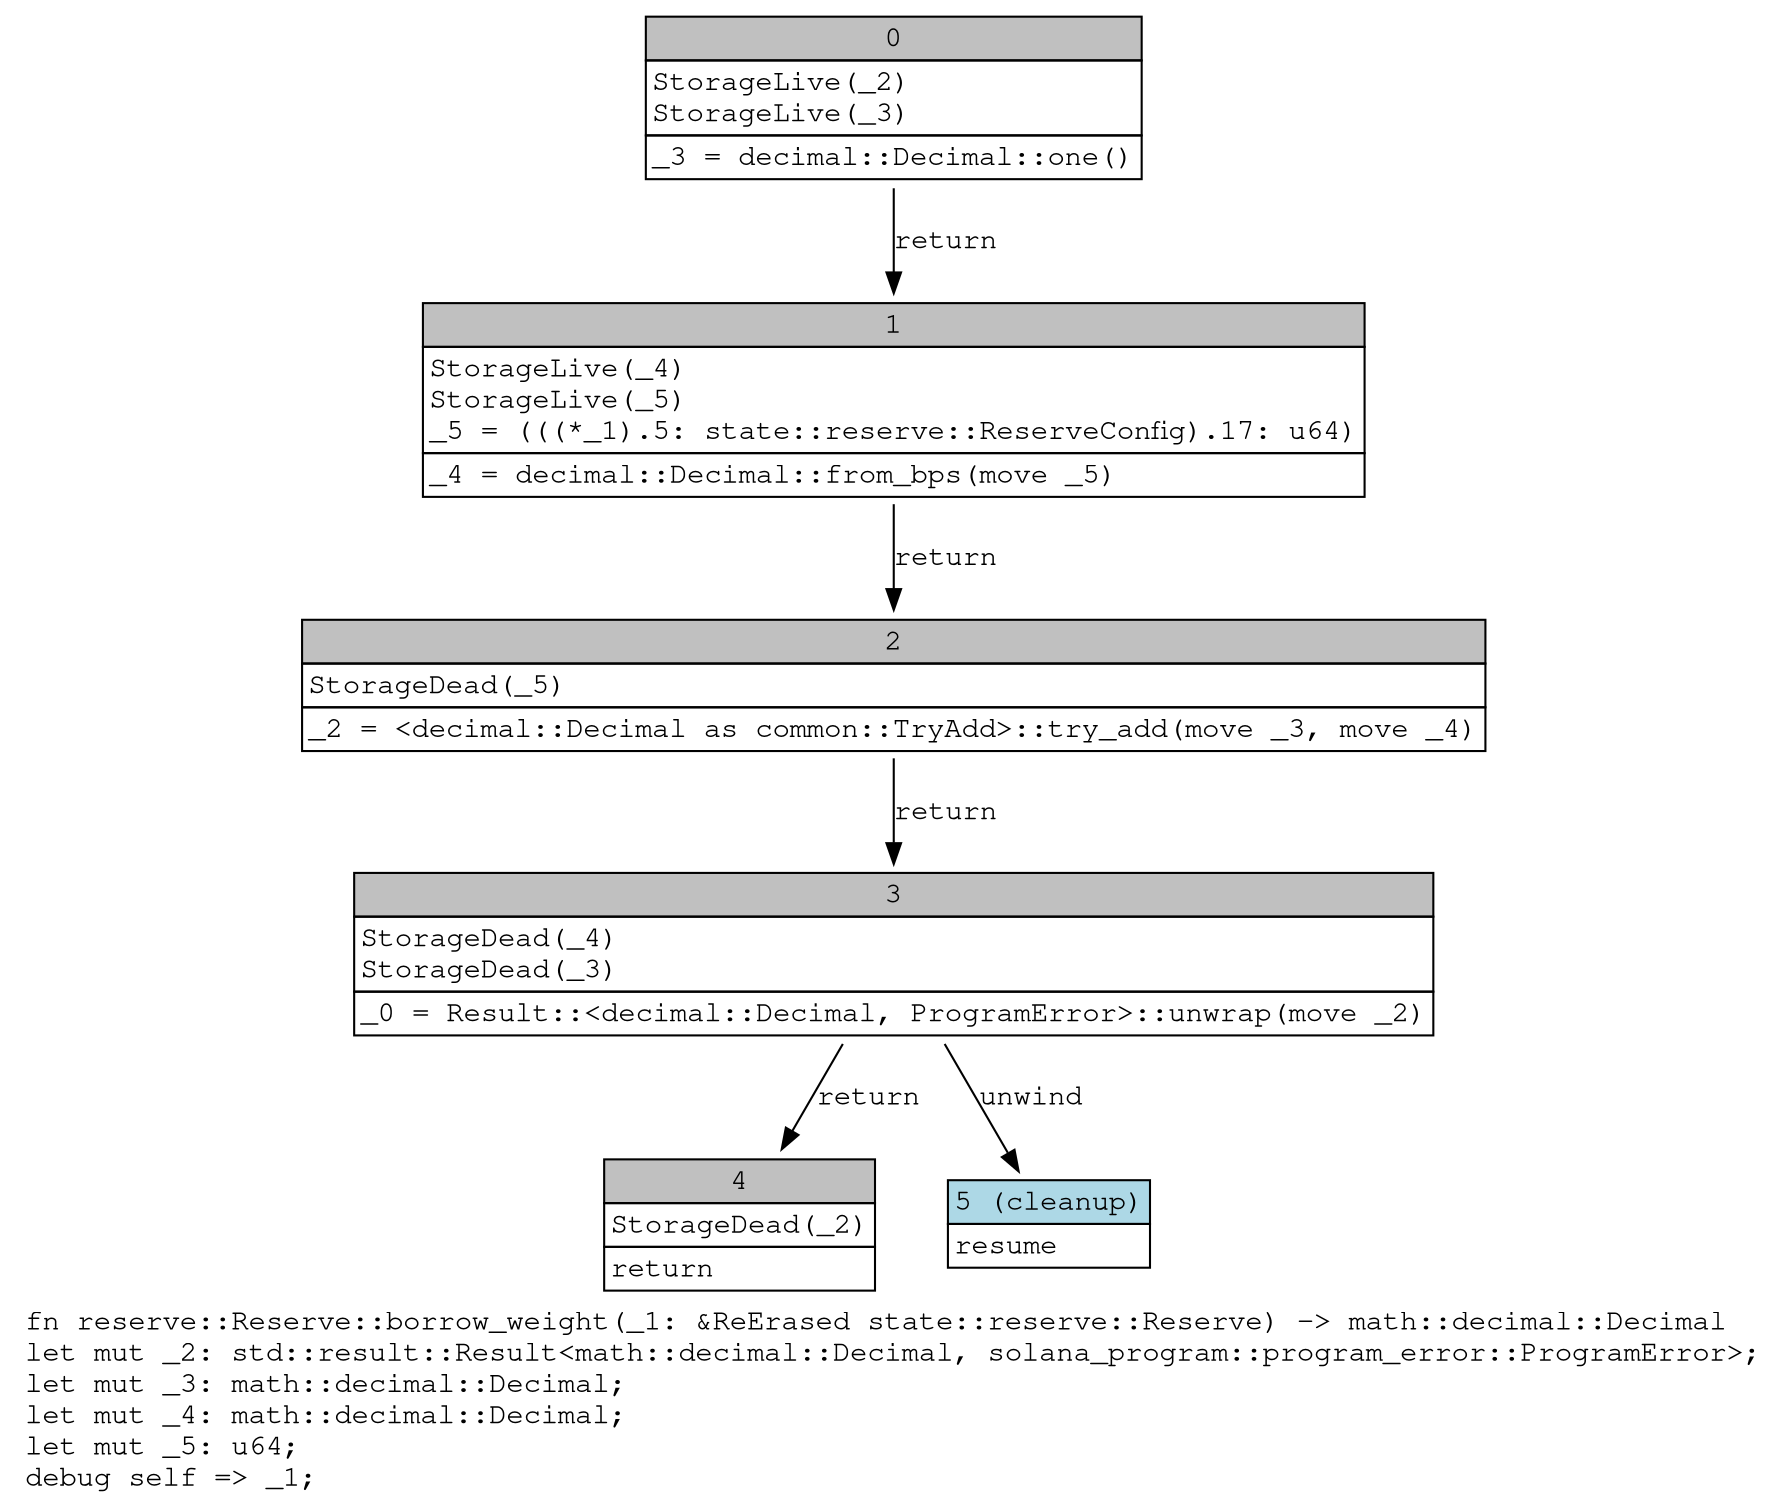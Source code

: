 digraph Mir_0_454 {
    graph [fontname="Courier, monospace"];
    node [fontname="Courier, monospace"];
    edge [fontname="Courier, monospace"];
    label=<fn reserve::Reserve::borrow_weight(_1: &amp;ReErased state::reserve::Reserve) -&gt; math::decimal::Decimal<br align="left"/>let mut _2: std::result::Result&lt;math::decimal::Decimal, solana_program::program_error::ProgramError&gt;;<br align="left"/>let mut _3: math::decimal::Decimal;<br align="left"/>let mut _4: math::decimal::Decimal;<br align="left"/>let mut _5: u64;<br align="left"/>debug self =&gt; _1;<br align="left"/>>;
    bb0__0_454 [shape="none", label=<<table border="0" cellborder="1" cellspacing="0"><tr><td bgcolor="gray" align="center" colspan="1">0</td></tr><tr><td align="left" balign="left">StorageLive(_2)<br/>StorageLive(_3)<br/></td></tr><tr><td align="left">_3 = decimal::Decimal::one()</td></tr></table>>];
    bb1__0_454 [shape="none", label=<<table border="0" cellborder="1" cellspacing="0"><tr><td bgcolor="gray" align="center" colspan="1">1</td></tr><tr><td align="left" balign="left">StorageLive(_4)<br/>StorageLive(_5)<br/>_5 = (((*_1).5: state::reserve::ReserveConfig).17: u64)<br/></td></tr><tr><td align="left">_4 = decimal::Decimal::from_bps(move _5)</td></tr></table>>];
    bb2__0_454 [shape="none", label=<<table border="0" cellborder="1" cellspacing="0"><tr><td bgcolor="gray" align="center" colspan="1">2</td></tr><tr><td align="left" balign="left">StorageDead(_5)<br/></td></tr><tr><td align="left">_2 = &lt;decimal::Decimal as common::TryAdd&gt;::try_add(move _3, move _4)</td></tr></table>>];
    bb3__0_454 [shape="none", label=<<table border="0" cellborder="1" cellspacing="0"><tr><td bgcolor="gray" align="center" colspan="1">3</td></tr><tr><td align="left" balign="left">StorageDead(_4)<br/>StorageDead(_3)<br/></td></tr><tr><td align="left">_0 = Result::&lt;decimal::Decimal, ProgramError&gt;::unwrap(move _2)</td></tr></table>>];
    bb4__0_454 [shape="none", label=<<table border="0" cellborder="1" cellspacing="0"><tr><td bgcolor="gray" align="center" colspan="1">4</td></tr><tr><td align="left" balign="left">StorageDead(_2)<br/></td></tr><tr><td align="left">return</td></tr></table>>];
    bb5__0_454 [shape="none", label=<<table border="0" cellborder="1" cellspacing="0"><tr><td bgcolor="lightblue" align="center" colspan="1">5 (cleanup)</td></tr><tr><td align="left">resume</td></tr></table>>];
    bb0__0_454 -> bb1__0_454 [label="return"];
    bb1__0_454 -> bb2__0_454 [label="return"];
    bb2__0_454 -> bb3__0_454 [label="return"];
    bb3__0_454 -> bb4__0_454 [label="return"];
    bb3__0_454 -> bb5__0_454 [label="unwind"];
}
